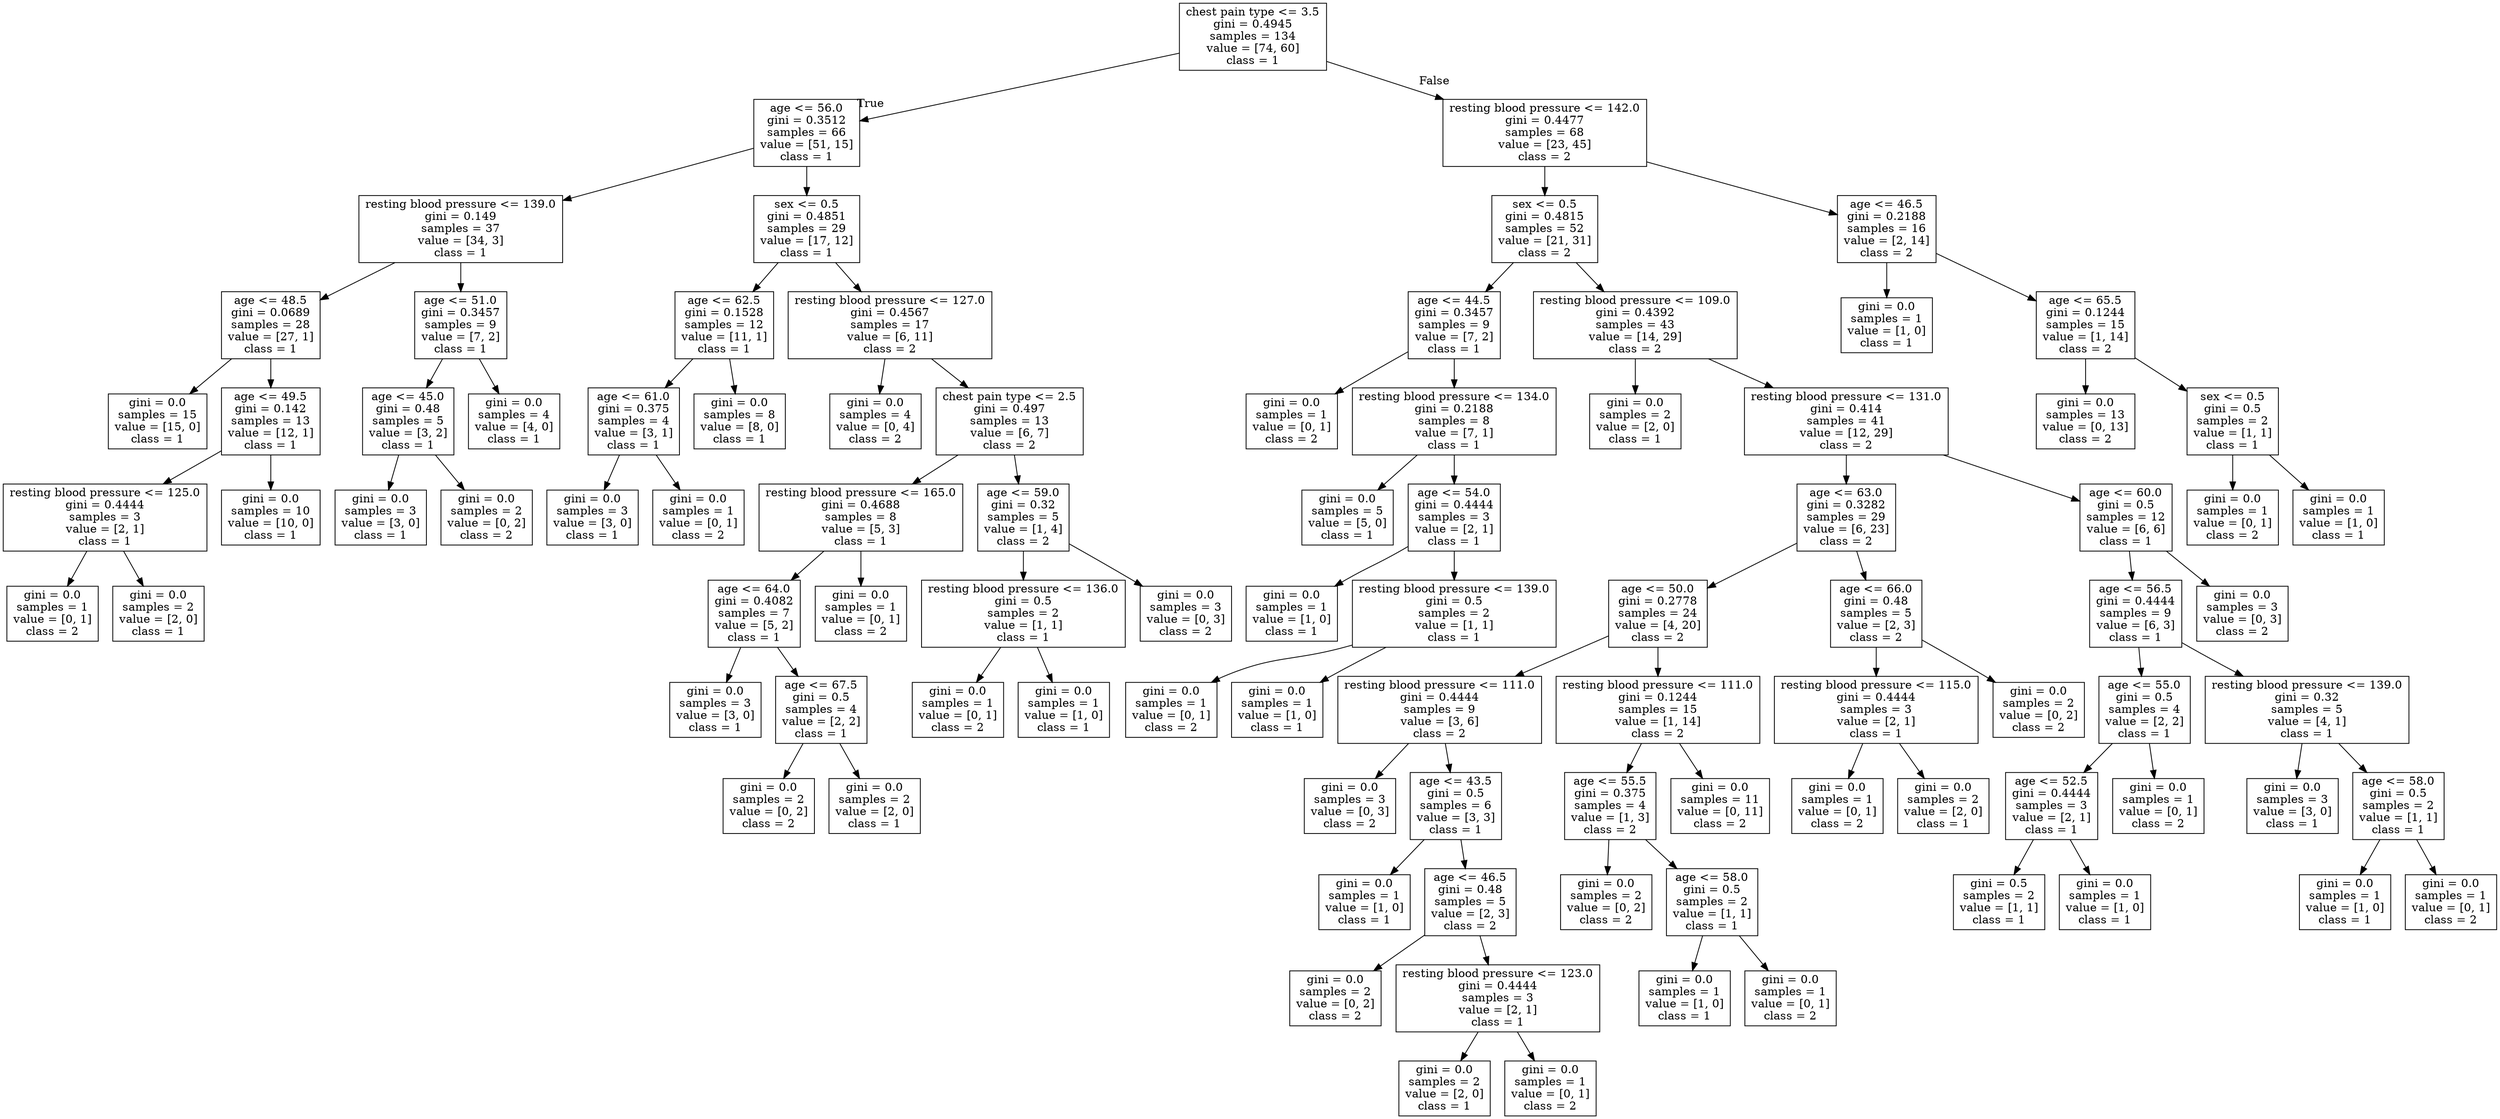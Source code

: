 digraph Tree {
node [shape=box] ;
0 [label="chest pain type <= 3.5\ngini = 0.4945\nsamples = 134\nvalue = [74, 60]\nclass = 1"] ;
1 [label="age <= 56.0\ngini = 0.3512\nsamples = 66\nvalue = [51, 15]\nclass = 1"] ;
0 -> 1 [labeldistance=2.5, labelangle=45, headlabel="True"] ;
2 [label="resting blood pressure <= 139.0\ngini = 0.149\nsamples = 37\nvalue = [34, 3]\nclass = 1"] ;
1 -> 2 ;
3 [label="age <= 48.5\ngini = 0.0689\nsamples = 28\nvalue = [27, 1]\nclass = 1"] ;
2 -> 3 ;
4 [label="gini = 0.0\nsamples = 15\nvalue = [15, 0]\nclass = 1"] ;
3 -> 4 ;
5 [label="age <= 49.5\ngini = 0.142\nsamples = 13\nvalue = [12, 1]\nclass = 1"] ;
3 -> 5 ;
6 [label="resting blood pressure <= 125.0\ngini = 0.4444\nsamples = 3\nvalue = [2, 1]\nclass = 1"] ;
5 -> 6 ;
7 [label="gini = 0.0\nsamples = 1\nvalue = [0, 1]\nclass = 2"] ;
6 -> 7 ;
8 [label="gini = 0.0\nsamples = 2\nvalue = [2, 0]\nclass = 1"] ;
6 -> 8 ;
9 [label="gini = 0.0\nsamples = 10\nvalue = [10, 0]\nclass = 1"] ;
5 -> 9 ;
10 [label="age <= 51.0\ngini = 0.3457\nsamples = 9\nvalue = [7, 2]\nclass = 1"] ;
2 -> 10 ;
11 [label="age <= 45.0\ngini = 0.48\nsamples = 5\nvalue = [3, 2]\nclass = 1"] ;
10 -> 11 ;
12 [label="gini = 0.0\nsamples = 3\nvalue = [3, 0]\nclass = 1"] ;
11 -> 12 ;
13 [label="gini = 0.0\nsamples = 2\nvalue = [0, 2]\nclass = 2"] ;
11 -> 13 ;
14 [label="gini = 0.0\nsamples = 4\nvalue = [4, 0]\nclass = 1"] ;
10 -> 14 ;
15 [label="sex <= 0.5\ngini = 0.4851\nsamples = 29\nvalue = [17, 12]\nclass = 1"] ;
1 -> 15 ;
16 [label="age <= 62.5\ngini = 0.1528\nsamples = 12\nvalue = [11, 1]\nclass = 1"] ;
15 -> 16 ;
17 [label="age <= 61.0\ngini = 0.375\nsamples = 4\nvalue = [3, 1]\nclass = 1"] ;
16 -> 17 ;
18 [label="gini = 0.0\nsamples = 3\nvalue = [3, 0]\nclass = 1"] ;
17 -> 18 ;
19 [label="gini = 0.0\nsamples = 1\nvalue = [0, 1]\nclass = 2"] ;
17 -> 19 ;
20 [label="gini = 0.0\nsamples = 8\nvalue = [8, 0]\nclass = 1"] ;
16 -> 20 ;
21 [label="resting blood pressure <= 127.0\ngini = 0.4567\nsamples = 17\nvalue = [6, 11]\nclass = 2"] ;
15 -> 21 ;
22 [label="gini = 0.0\nsamples = 4\nvalue = [0, 4]\nclass = 2"] ;
21 -> 22 ;
23 [label="chest pain type <= 2.5\ngini = 0.497\nsamples = 13\nvalue = [6, 7]\nclass = 2"] ;
21 -> 23 ;
24 [label="resting blood pressure <= 165.0\ngini = 0.4688\nsamples = 8\nvalue = [5, 3]\nclass = 1"] ;
23 -> 24 ;
25 [label="age <= 64.0\ngini = 0.4082\nsamples = 7\nvalue = [5, 2]\nclass = 1"] ;
24 -> 25 ;
26 [label="gini = 0.0\nsamples = 3\nvalue = [3, 0]\nclass = 1"] ;
25 -> 26 ;
27 [label="age <= 67.5\ngini = 0.5\nsamples = 4\nvalue = [2, 2]\nclass = 1"] ;
25 -> 27 ;
28 [label="gini = 0.0\nsamples = 2\nvalue = [0, 2]\nclass = 2"] ;
27 -> 28 ;
29 [label="gini = 0.0\nsamples = 2\nvalue = [2, 0]\nclass = 1"] ;
27 -> 29 ;
30 [label="gini = 0.0\nsamples = 1\nvalue = [0, 1]\nclass = 2"] ;
24 -> 30 ;
31 [label="age <= 59.0\ngini = 0.32\nsamples = 5\nvalue = [1, 4]\nclass = 2"] ;
23 -> 31 ;
32 [label="resting blood pressure <= 136.0\ngini = 0.5\nsamples = 2\nvalue = [1, 1]\nclass = 1"] ;
31 -> 32 ;
33 [label="gini = 0.0\nsamples = 1\nvalue = [0, 1]\nclass = 2"] ;
32 -> 33 ;
34 [label="gini = 0.0\nsamples = 1\nvalue = [1, 0]\nclass = 1"] ;
32 -> 34 ;
35 [label="gini = 0.0\nsamples = 3\nvalue = [0, 3]\nclass = 2"] ;
31 -> 35 ;
36 [label="resting blood pressure <= 142.0\ngini = 0.4477\nsamples = 68\nvalue = [23, 45]\nclass = 2"] ;
0 -> 36 [labeldistance=2.5, labelangle=-45, headlabel="False"] ;
37 [label="sex <= 0.5\ngini = 0.4815\nsamples = 52\nvalue = [21, 31]\nclass = 2"] ;
36 -> 37 ;
38 [label="age <= 44.5\ngini = 0.3457\nsamples = 9\nvalue = [7, 2]\nclass = 1"] ;
37 -> 38 ;
39 [label="gini = 0.0\nsamples = 1\nvalue = [0, 1]\nclass = 2"] ;
38 -> 39 ;
40 [label="resting blood pressure <= 134.0\ngini = 0.2188\nsamples = 8\nvalue = [7, 1]\nclass = 1"] ;
38 -> 40 ;
41 [label="gini = 0.0\nsamples = 5\nvalue = [5, 0]\nclass = 1"] ;
40 -> 41 ;
42 [label="age <= 54.0\ngini = 0.4444\nsamples = 3\nvalue = [2, 1]\nclass = 1"] ;
40 -> 42 ;
43 [label="gini = 0.0\nsamples = 1\nvalue = [1, 0]\nclass = 1"] ;
42 -> 43 ;
44 [label="resting blood pressure <= 139.0\ngini = 0.5\nsamples = 2\nvalue = [1, 1]\nclass = 1"] ;
42 -> 44 ;
45 [label="gini = 0.0\nsamples = 1\nvalue = [0, 1]\nclass = 2"] ;
44 -> 45 ;
46 [label="gini = 0.0\nsamples = 1\nvalue = [1, 0]\nclass = 1"] ;
44 -> 46 ;
47 [label="resting blood pressure <= 109.0\ngini = 0.4392\nsamples = 43\nvalue = [14, 29]\nclass = 2"] ;
37 -> 47 ;
48 [label="gini = 0.0\nsamples = 2\nvalue = [2, 0]\nclass = 1"] ;
47 -> 48 ;
49 [label="resting blood pressure <= 131.0\ngini = 0.414\nsamples = 41\nvalue = [12, 29]\nclass = 2"] ;
47 -> 49 ;
50 [label="age <= 63.0\ngini = 0.3282\nsamples = 29\nvalue = [6, 23]\nclass = 2"] ;
49 -> 50 ;
51 [label="age <= 50.0\ngini = 0.2778\nsamples = 24\nvalue = [4, 20]\nclass = 2"] ;
50 -> 51 ;
52 [label="resting blood pressure <= 111.0\ngini = 0.4444\nsamples = 9\nvalue = [3, 6]\nclass = 2"] ;
51 -> 52 ;
53 [label="gini = 0.0\nsamples = 3\nvalue = [0, 3]\nclass = 2"] ;
52 -> 53 ;
54 [label="age <= 43.5\ngini = 0.5\nsamples = 6\nvalue = [3, 3]\nclass = 1"] ;
52 -> 54 ;
55 [label="gini = 0.0\nsamples = 1\nvalue = [1, 0]\nclass = 1"] ;
54 -> 55 ;
56 [label="age <= 46.5\ngini = 0.48\nsamples = 5\nvalue = [2, 3]\nclass = 2"] ;
54 -> 56 ;
57 [label="gini = 0.0\nsamples = 2\nvalue = [0, 2]\nclass = 2"] ;
56 -> 57 ;
58 [label="resting blood pressure <= 123.0\ngini = 0.4444\nsamples = 3\nvalue = [2, 1]\nclass = 1"] ;
56 -> 58 ;
59 [label="gini = 0.0\nsamples = 2\nvalue = [2, 0]\nclass = 1"] ;
58 -> 59 ;
60 [label="gini = 0.0\nsamples = 1\nvalue = [0, 1]\nclass = 2"] ;
58 -> 60 ;
61 [label="resting blood pressure <= 111.0\ngini = 0.1244\nsamples = 15\nvalue = [1, 14]\nclass = 2"] ;
51 -> 61 ;
62 [label="age <= 55.5\ngini = 0.375\nsamples = 4\nvalue = [1, 3]\nclass = 2"] ;
61 -> 62 ;
63 [label="gini = 0.0\nsamples = 2\nvalue = [0, 2]\nclass = 2"] ;
62 -> 63 ;
64 [label="age <= 58.0\ngini = 0.5\nsamples = 2\nvalue = [1, 1]\nclass = 1"] ;
62 -> 64 ;
65 [label="gini = 0.0\nsamples = 1\nvalue = [1, 0]\nclass = 1"] ;
64 -> 65 ;
66 [label="gini = 0.0\nsamples = 1\nvalue = [0, 1]\nclass = 2"] ;
64 -> 66 ;
67 [label="gini = 0.0\nsamples = 11\nvalue = [0, 11]\nclass = 2"] ;
61 -> 67 ;
68 [label="age <= 66.0\ngini = 0.48\nsamples = 5\nvalue = [2, 3]\nclass = 2"] ;
50 -> 68 ;
69 [label="resting blood pressure <= 115.0\ngini = 0.4444\nsamples = 3\nvalue = [2, 1]\nclass = 1"] ;
68 -> 69 ;
70 [label="gini = 0.0\nsamples = 1\nvalue = [0, 1]\nclass = 2"] ;
69 -> 70 ;
71 [label="gini = 0.0\nsamples = 2\nvalue = [2, 0]\nclass = 1"] ;
69 -> 71 ;
72 [label="gini = 0.0\nsamples = 2\nvalue = [0, 2]\nclass = 2"] ;
68 -> 72 ;
73 [label="age <= 60.0\ngini = 0.5\nsamples = 12\nvalue = [6, 6]\nclass = 1"] ;
49 -> 73 ;
74 [label="age <= 56.5\ngini = 0.4444\nsamples = 9\nvalue = [6, 3]\nclass = 1"] ;
73 -> 74 ;
75 [label="age <= 55.0\ngini = 0.5\nsamples = 4\nvalue = [2, 2]\nclass = 1"] ;
74 -> 75 ;
76 [label="age <= 52.5\ngini = 0.4444\nsamples = 3\nvalue = [2, 1]\nclass = 1"] ;
75 -> 76 ;
77 [label="gini = 0.5\nsamples = 2\nvalue = [1, 1]\nclass = 1"] ;
76 -> 77 ;
78 [label="gini = 0.0\nsamples = 1\nvalue = [1, 0]\nclass = 1"] ;
76 -> 78 ;
79 [label="gini = 0.0\nsamples = 1\nvalue = [0, 1]\nclass = 2"] ;
75 -> 79 ;
80 [label="resting blood pressure <= 139.0\ngini = 0.32\nsamples = 5\nvalue = [4, 1]\nclass = 1"] ;
74 -> 80 ;
81 [label="gini = 0.0\nsamples = 3\nvalue = [3, 0]\nclass = 1"] ;
80 -> 81 ;
82 [label="age <= 58.0\ngini = 0.5\nsamples = 2\nvalue = [1, 1]\nclass = 1"] ;
80 -> 82 ;
83 [label="gini = 0.0\nsamples = 1\nvalue = [1, 0]\nclass = 1"] ;
82 -> 83 ;
84 [label="gini = 0.0\nsamples = 1\nvalue = [0, 1]\nclass = 2"] ;
82 -> 84 ;
85 [label="gini = 0.0\nsamples = 3\nvalue = [0, 3]\nclass = 2"] ;
73 -> 85 ;
86 [label="age <= 46.5\ngini = 0.2188\nsamples = 16\nvalue = [2, 14]\nclass = 2"] ;
36 -> 86 ;
87 [label="gini = 0.0\nsamples = 1\nvalue = [1, 0]\nclass = 1"] ;
86 -> 87 ;
88 [label="age <= 65.5\ngini = 0.1244\nsamples = 15\nvalue = [1, 14]\nclass = 2"] ;
86 -> 88 ;
89 [label="gini = 0.0\nsamples = 13\nvalue = [0, 13]\nclass = 2"] ;
88 -> 89 ;
90 [label="sex <= 0.5\ngini = 0.5\nsamples = 2\nvalue = [1, 1]\nclass = 1"] ;
88 -> 90 ;
91 [label="gini = 0.0\nsamples = 1\nvalue = [0, 1]\nclass = 2"] ;
90 -> 91 ;
92 [label="gini = 0.0\nsamples = 1\nvalue = [1, 0]\nclass = 1"] ;
90 -> 92 ;
}